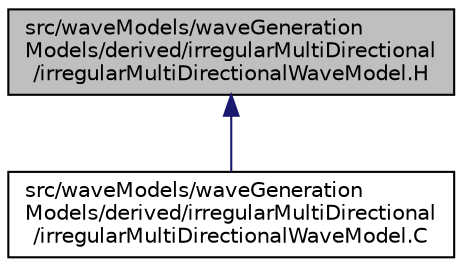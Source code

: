 digraph "src/waveModels/waveGenerationModels/derived/irregularMultiDirectional/irregularMultiDirectionalWaveModel.H"
{
  bgcolor="transparent";
  edge [fontname="Helvetica",fontsize="10",labelfontname="Helvetica",labelfontsize="10"];
  node [fontname="Helvetica",fontsize="10",shape=record];
  Node1 [label="src/waveModels/waveGeneration\lModels/derived/irregularMultiDirectional\l/irregularMultiDirectionalWaveModel.H",height=0.2,width=0.4,color="black", fillcolor="grey75", style="filled" fontcolor="black"];
  Node1 -> Node2 [dir="back",color="midnightblue",fontsize="10",style="solid",fontname="Helvetica"];
  Node2 [label="src/waveModels/waveGeneration\lModels/derived/irregularMultiDirectional\l/irregularMultiDirectionalWaveModel.C",height=0.2,width=0.4,color="black",URL="$irregularMultiDirectionalWaveModel_8C.html"];
}
